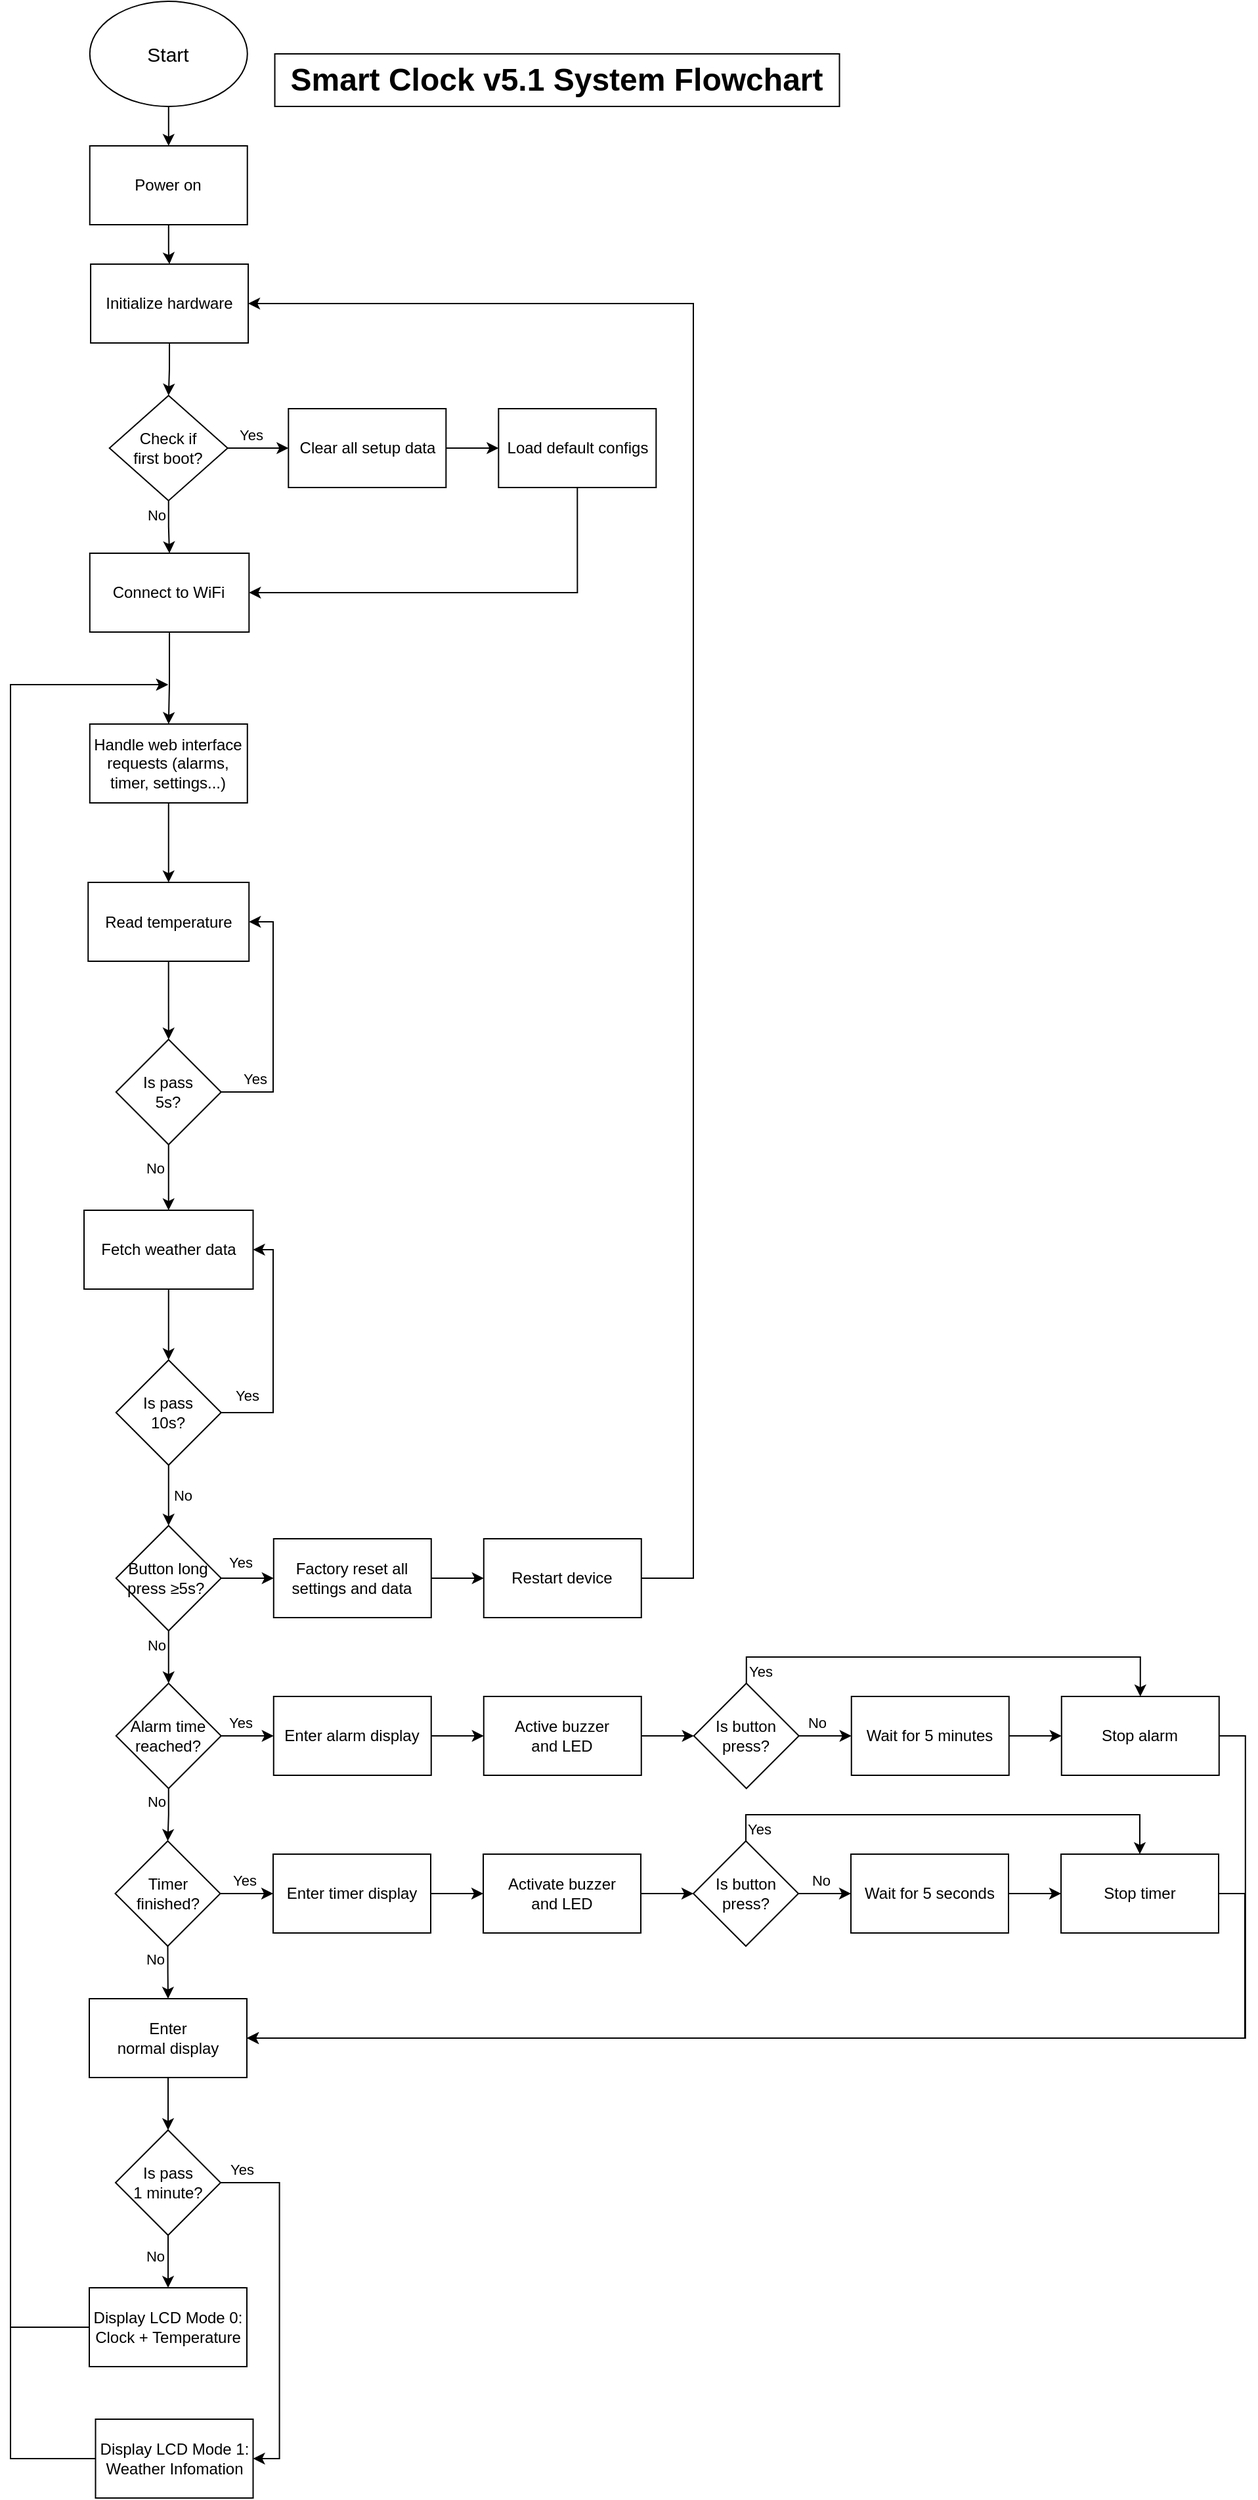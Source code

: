 <mxfile version="28.0.6">
  <diagram id="W_tIODRFpuCjmkMrIx5c" name="Trang-1">
    <mxGraphModel dx="1226" dy="-102" grid="1" gridSize="10" guides="1" tooltips="1" connect="1" arrows="1" fold="1" page="1" pageScale="1" pageWidth="1169" pageHeight="827" background="none" math="0" shadow="0">
      <root>
        <mxCell id="0" />
        <mxCell id="1" parent="0" />
        <mxCell id="GLhe2Kuq0IlxSYnBa73q-52" value="" style="edgeStyle=orthogonalEdgeStyle;rounded=0;orthogonalLoop=1;jettySize=auto;html=1;" parent="1" source="GLhe2Kuq0IlxSYnBa73q-1" target="GLhe2Kuq0IlxSYnBa73q-2" edge="1">
          <mxGeometry relative="1" as="geometry" />
        </mxCell>
        <mxCell id="GLhe2Kuq0IlxSYnBa73q-1" value="&lt;font style=&quot;font-size: 15px;&quot;&gt;Start&lt;/font&gt;" style="ellipse;whiteSpace=wrap;html=1;strokeWidth=1;" parent="1" vertex="1">
          <mxGeometry x="220.39" y="1420" width="120" height="80" as="geometry" />
        </mxCell>
        <mxCell id="Title-1" value="&lt;font style=&quot;font-size: 24px;&quot;&gt;Smart Clock v5.1 System Flowchart&lt;/font&gt;" style="rounded=0;whiteSpace=wrap;html=1;fillColor=#FFFFFF;strokeColor=#000000;fontSize=16;fontStyle=1;" parent="1" vertex="1">
          <mxGeometry x="361.27" y="1460" width="430" height="40" as="geometry" />
        </mxCell>
        <mxCell id="GLhe2Kuq0IlxSYnBa73q-53" value="" style="edgeStyle=orthogonalEdgeStyle;rounded=0;orthogonalLoop=1;jettySize=auto;html=1;entryX=0.5;entryY=0;entryDx=0;entryDy=0;" parent="1" source="GLhe2Kuq0IlxSYnBa73q-2" target="GLhe2Kuq0IlxSYnBa73q-5" edge="1">
          <mxGeometry relative="1" as="geometry" />
        </mxCell>
        <mxCell id="GLhe2Kuq0IlxSYnBa73q-2" value="Power on" style="rounded=0;whiteSpace=wrap;html=1;strokeWidth=1;" parent="1" vertex="1">
          <mxGeometry x="220.37" y="1530" width="120" height="60" as="geometry" />
        </mxCell>
        <mxCell id="xMWZw9OLZXF2lSfb2o35-5" style="edgeStyle=orthogonalEdgeStyle;rounded=0;orthogonalLoop=1;jettySize=auto;html=1;exitX=1;exitY=0.5;exitDx=0;exitDy=0;entryX=0;entryY=0.5;entryDx=0;entryDy=0;" parent="1" source="GLhe2Kuq0IlxSYnBa73q-3" target="GLhe2Kuq0IlxSYnBa73q-7" edge="1">
          <mxGeometry relative="1" as="geometry" />
        </mxCell>
        <mxCell id="GLhe2Kuq0IlxSYnBa73q-3" value="Clear all setup data" style="rounded=0;whiteSpace=wrap;html=1;strokeWidth=1;" parent="1" vertex="1">
          <mxGeometry x="371.66" y="1730" width="120" height="60" as="geometry" />
        </mxCell>
        <mxCell id="GLhe2Kuq0IlxSYnBa73q-54" value="" style="edgeStyle=orthogonalEdgeStyle;rounded=0;orthogonalLoop=1;jettySize=auto;html=1;" parent="1" source="GLhe2Kuq0IlxSYnBa73q-4" target="GLhe2Kuq0IlxSYnBa73q-3" edge="1">
          <mxGeometry relative="1" as="geometry" />
        </mxCell>
        <mxCell id="GLhe2Kuq0IlxSYnBa73q-58" value="Yes" style="edgeLabel;html=1;align=center;verticalAlign=middle;resizable=0;points=[];" parent="GLhe2Kuq0IlxSYnBa73q-54" vertex="1" connectable="0">
          <mxGeometry x="-0.192" y="1" relative="1" as="geometry">
            <mxPoint x="-1" y="-9" as="offset" />
          </mxGeometry>
        </mxCell>
        <mxCell id="8kBhJZ6nKaIt0Slx5SDv-23" style="edgeStyle=orthogonalEdgeStyle;rounded=0;orthogonalLoop=1;jettySize=auto;html=1;exitX=0.5;exitY=1;exitDx=0;exitDy=0;entryX=0.5;entryY=0;entryDx=0;entryDy=0;" parent="1" source="GLhe2Kuq0IlxSYnBa73q-4" target="GLhe2Kuq0IlxSYnBa73q-6" edge="1">
          <mxGeometry relative="1" as="geometry" />
        </mxCell>
        <mxCell id="8kBhJZ6nKaIt0Slx5SDv-24" value="No" style="edgeLabel;html=1;align=center;verticalAlign=middle;resizable=0;points=[];" parent="8kBhJZ6nKaIt0Slx5SDv-23" vertex="1" connectable="0">
          <mxGeometry x="-0.513" relative="1" as="geometry">
            <mxPoint x="-10" y="1" as="offset" />
          </mxGeometry>
        </mxCell>
        <mxCell id="GLhe2Kuq0IlxSYnBa73q-4" value="&lt;div&gt;Check if &lt;br&gt;first boot?&lt;/div&gt;" style="rhombus;whiteSpace=wrap;html=1;strokeWidth=1;" parent="1" vertex="1">
          <mxGeometry x="235.37" y="1720" width="90" height="80" as="geometry" />
        </mxCell>
        <mxCell id="xMWZw9OLZXF2lSfb2o35-1" style="edgeStyle=orthogonalEdgeStyle;rounded=0;orthogonalLoop=1;jettySize=auto;html=1;exitX=0.5;exitY=1;exitDx=0;exitDy=0;entryX=0.5;entryY=0;entryDx=0;entryDy=0;" parent="1" source="GLhe2Kuq0IlxSYnBa73q-5" target="GLhe2Kuq0IlxSYnBa73q-4" edge="1">
          <mxGeometry relative="1" as="geometry" />
        </mxCell>
        <mxCell id="GLhe2Kuq0IlxSYnBa73q-5" value="Initialize hardware" style="rounded=0;whiteSpace=wrap;html=1;strokeWidth=1;" parent="1" vertex="1">
          <mxGeometry x="221.03" y="1620" width="120" height="60" as="geometry" />
        </mxCell>
        <mxCell id="SUTFR2zM2bvKNuC7jZMP-5" style="edgeStyle=orthogonalEdgeStyle;rounded=0;orthogonalLoop=1;jettySize=auto;html=1;exitX=0.5;exitY=1;exitDx=0;exitDy=0;entryX=0.5;entryY=0;entryDx=0;entryDy=0;" edge="1" parent="1" source="GLhe2Kuq0IlxSYnBa73q-6" target="GLhe2Kuq0IlxSYnBa73q-14">
          <mxGeometry relative="1" as="geometry">
            <Array as="points">
              <mxPoint x="281" y="1940" />
              <mxPoint x="280" y="1940" />
            </Array>
          </mxGeometry>
        </mxCell>
        <mxCell id="GLhe2Kuq0IlxSYnBa73q-6" value="Connect to WiFi" style="rounded=0;whiteSpace=wrap;html=1;strokeWidth=1;" parent="1" vertex="1">
          <mxGeometry x="220.39" y="1840" width="121.27" height="60" as="geometry" />
        </mxCell>
        <mxCell id="8kBhJZ6nKaIt0Slx5SDv-79" style="edgeStyle=orthogonalEdgeStyle;rounded=0;orthogonalLoop=1;jettySize=auto;html=1;exitX=0.5;exitY=1;exitDx=0;exitDy=0;entryX=1;entryY=0.5;entryDx=0;entryDy=0;" parent="1" source="GLhe2Kuq0IlxSYnBa73q-7" target="GLhe2Kuq0IlxSYnBa73q-6" edge="1">
          <mxGeometry relative="1" as="geometry" />
        </mxCell>
        <mxCell id="GLhe2Kuq0IlxSYnBa73q-7" value="Load default configs" style="rounded=0;whiteSpace=wrap;html=1;strokeWidth=1;" parent="1" vertex="1">
          <mxGeometry x="531.66" y="1730" width="120" height="60" as="geometry" />
        </mxCell>
        <mxCell id="8kBhJZ6nKaIt0Slx5SDv-30" value="" style="edgeStyle=orthogonalEdgeStyle;rounded=0;orthogonalLoop=1;jettySize=auto;html=1;" parent="1" source="GLhe2Kuq0IlxSYnBa73q-11" target="8kBhJZ6nKaIt0Slx5SDv-29" edge="1">
          <mxGeometry relative="1" as="geometry" />
        </mxCell>
        <mxCell id="GLhe2Kuq0IlxSYnBa73q-11" value="Read temperature" style="rounded=0;whiteSpace=wrap;html=1;strokeWidth=1;" parent="1" vertex="1">
          <mxGeometry x="219.12" y="2090.5" width="122.5" height="60" as="geometry" />
        </mxCell>
        <mxCell id="8kBhJZ6nKaIt0Slx5SDv-36" value="" style="edgeStyle=orthogonalEdgeStyle;rounded=0;orthogonalLoop=1;jettySize=auto;html=1;" parent="1" source="GLhe2Kuq0IlxSYnBa73q-13" target="8kBhJZ6nKaIt0Slx5SDv-35" edge="1">
          <mxGeometry relative="1" as="geometry" />
        </mxCell>
        <mxCell id="GLhe2Kuq0IlxSYnBa73q-13" value="Fetch weather data" style="rounded=0;whiteSpace=wrap;html=1;" parent="1" vertex="1">
          <mxGeometry x="216" y="2340" width="128.75" height="60" as="geometry" />
        </mxCell>
        <mxCell id="GZuMhr4VgQg-RMSn4dlr-65" style="edgeStyle=orthogonalEdgeStyle;rounded=0;orthogonalLoop=1;jettySize=auto;html=1;exitX=0.5;exitY=1;exitDx=0;exitDy=0;entryX=0.5;entryY=0;entryDx=0;entryDy=0;" parent="1" source="GLhe2Kuq0IlxSYnBa73q-14" target="GLhe2Kuq0IlxSYnBa73q-11" edge="1">
          <mxGeometry relative="1" as="geometry" />
        </mxCell>
        <mxCell id="GLhe2Kuq0IlxSYnBa73q-14" value="Handle web interface requests (alarms, timer, settings...)" style="rounded=0;whiteSpace=wrap;html=1;" parent="1" vertex="1">
          <mxGeometry x="220.39" y="1970" width="120" height="60" as="geometry" />
        </mxCell>
        <mxCell id="GLhe2Kuq0IlxSYnBa73q-80" value="" style="edgeStyle=orthogonalEdgeStyle;rounded=0;orthogonalLoop=1;jettySize=auto;html=1;entryX=0.5;entryY=0;entryDx=0;entryDy=0;exitX=0.5;exitY=1;exitDx=0;exitDy=0;" parent="1" source="8kBhJZ6nKaIt0Slx5SDv-35" target="GLhe2Kuq0IlxSYnBa73q-109" edge="1">
          <mxGeometry relative="1" as="geometry">
            <mxPoint x="220" y="1710" as="targetPoint" />
            <mxPoint x="231.333" y="1660" as="sourcePoint" />
          </mxGeometry>
        </mxCell>
        <mxCell id="8kBhJZ6nKaIt0Slx5SDv-41" value="No" style="edgeLabel;html=1;align=center;verticalAlign=middle;resizable=0;points=[];" parent="GLhe2Kuq0IlxSYnBa73q-80" vertex="1" connectable="0">
          <mxGeometry x="-0.286" y="3" relative="1" as="geometry">
            <mxPoint x="7" y="6" as="offset" />
          </mxGeometry>
        </mxCell>
        <mxCell id="GLhe2Kuq0IlxSYnBa73q-112" value="" style="edgeStyle=orthogonalEdgeStyle;rounded=0;orthogonalLoop=1;jettySize=auto;html=1;" parent="1" source="GLhe2Kuq0IlxSYnBa73q-31" target="GLhe2Kuq0IlxSYnBa73q-32" edge="1">
          <mxGeometry relative="1" as="geometry" />
        </mxCell>
        <mxCell id="GLhe2Kuq0IlxSYnBa73q-31" value="Factory reset all settings and data" style="rounded=0;whiteSpace=wrap;html=1;" parent="1" vertex="1">
          <mxGeometry x="360.39" y="2590" width="120" height="60" as="geometry" />
        </mxCell>
        <mxCell id="GZuMhr4VgQg-RMSn4dlr-63" style="edgeStyle=orthogonalEdgeStyle;rounded=0;orthogonalLoop=1;jettySize=auto;html=1;exitX=1;exitY=0.5;exitDx=0;exitDy=0;entryX=1;entryY=0.5;entryDx=0;entryDy=0;" parent="1" source="GLhe2Kuq0IlxSYnBa73q-32" target="GLhe2Kuq0IlxSYnBa73q-5" edge="1">
          <mxGeometry relative="1" as="geometry">
            <mxPoint x="680" y="2500" as="targetPoint" />
            <Array as="points">
              <mxPoint x="680" y="2620" />
              <mxPoint x="680" y="1650" />
            </Array>
          </mxGeometry>
        </mxCell>
        <mxCell id="GLhe2Kuq0IlxSYnBa73q-32" value="Restart device" style="rounded=0;whiteSpace=wrap;html=1;" parent="1" vertex="1">
          <mxGeometry x="520.39" y="2590" width="120" height="60" as="geometry" />
        </mxCell>
        <mxCell id="GLhe2Kuq0IlxSYnBa73q-118" value="" style="edgeStyle=orthogonalEdgeStyle;rounded=0;orthogonalLoop=1;jettySize=auto;html=1;" parent="1" source="GLhe2Kuq0IlxSYnBa73q-35" target="GLhe2Kuq0IlxSYnBa73q-36" edge="1">
          <mxGeometry relative="1" as="geometry" />
        </mxCell>
        <mxCell id="GLhe2Kuq0IlxSYnBa73q-35" value="Enter alarm display" style="rounded=0;whiteSpace=wrap;html=1;" parent="1" vertex="1">
          <mxGeometry x="360.38" y="2710" width="120" height="60" as="geometry" />
        </mxCell>
        <mxCell id="8kBhJZ6nKaIt0Slx5SDv-2" value="" style="edgeStyle=orthogonalEdgeStyle;rounded=0;orthogonalLoop=1;jettySize=auto;html=1;" parent="1" source="GLhe2Kuq0IlxSYnBa73q-36" target="8kBhJZ6nKaIt0Slx5SDv-1" edge="1">
          <mxGeometry relative="1" as="geometry" />
        </mxCell>
        <mxCell id="GLhe2Kuq0IlxSYnBa73q-36" value="Active buzzer &lt;br&gt;and LED" style="rounded=0;whiteSpace=wrap;html=1;" parent="1" vertex="1">
          <mxGeometry x="520.38" y="2710" width="120" height="60" as="geometry" />
        </mxCell>
        <mxCell id="8kBhJZ6nKaIt0Slx5SDv-72" style="edgeStyle=orthogonalEdgeStyle;rounded=0;orthogonalLoop=1;jettySize=auto;html=1;exitX=1;exitY=0.5;exitDx=0;exitDy=0;entryX=1;entryY=0.5;entryDx=0;entryDy=0;" parent="1" source="GLhe2Kuq0IlxSYnBa73q-38" target="GLhe2Kuq0IlxSYnBa73q-44" edge="1">
          <mxGeometry relative="1" as="geometry" />
        </mxCell>
        <mxCell id="GLhe2Kuq0IlxSYnBa73q-38" value="Stop alarm" style="rounded=0;whiteSpace=wrap;html=1;" parent="1" vertex="1">
          <mxGeometry x="960.38" y="2710" width="120" height="60" as="geometry" />
        </mxCell>
        <mxCell id="GLhe2Kuq0IlxSYnBa73q-128" value="" style="edgeStyle=orthogonalEdgeStyle;rounded=0;orthogonalLoop=1;jettySize=auto;html=1;" parent="1" source="GLhe2Kuq0IlxSYnBa73q-41" target="GLhe2Kuq0IlxSYnBa73q-42" edge="1">
          <mxGeometry relative="1" as="geometry" />
        </mxCell>
        <mxCell id="GLhe2Kuq0IlxSYnBa73q-41" value="Enter&amp;nbsp;&lt;span style=&quot;background-color: transparent; color: light-dark(rgb(0, 0, 0), rgb(255, 255, 255));&quot;&gt;timer display&lt;/span&gt;" style="rounded=0;whiteSpace=wrap;html=1;" parent="1" vertex="1">
          <mxGeometry x="360" y="2830" width="120" height="60" as="geometry" />
        </mxCell>
        <mxCell id="8kBhJZ6nKaIt0Slx5SDv-13" value="" style="edgeStyle=orthogonalEdgeStyle;rounded=0;orthogonalLoop=1;jettySize=auto;html=1;" parent="1" source="GLhe2Kuq0IlxSYnBa73q-42" target="8kBhJZ6nKaIt0Slx5SDv-12" edge="1">
          <mxGeometry relative="1" as="geometry" />
        </mxCell>
        <mxCell id="GLhe2Kuq0IlxSYnBa73q-42" value="Activate buzzer &lt;br&gt;and LED" style="rounded=0;whiteSpace=wrap;html=1;" parent="1" vertex="1">
          <mxGeometry x="520" y="2830" width="120" height="60" as="geometry" />
        </mxCell>
        <mxCell id="8kBhJZ6nKaIt0Slx5SDv-68" style="edgeStyle=orthogonalEdgeStyle;rounded=0;orthogonalLoop=1;jettySize=auto;html=1;exitX=0.5;exitY=1;exitDx=0;exitDy=0;entryX=0.5;entryY=0;entryDx=0;entryDy=0;" parent="1" source="GLhe2Kuq0IlxSYnBa73q-44" target="8kBhJZ6nKaIt0Slx5SDv-48" edge="1">
          <mxGeometry relative="1" as="geometry" />
        </mxCell>
        <mxCell id="GLhe2Kuq0IlxSYnBa73q-44" value="Enter &lt;br&gt;normal display" style="rounded=0;whiteSpace=wrap;html=1;" parent="1" vertex="1">
          <mxGeometry x="220" y="2940" width="120" height="60" as="geometry" />
        </mxCell>
        <mxCell id="GLhe2Kuq0IlxSYnBa73q-134" value="" style="edgeStyle=orthogonalEdgeStyle;rounded=0;orthogonalLoop=1;jettySize=auto;html=1;" parent="1" edge="1">
          <mxGeometry relative="1" as="geometry">
            <mxPoint x="480" y="3080" as="sourcePoint" />
          </mxGeometry>
        </mxCell>
        <mxCell id="GLhe2Kuq0IlxSYnBa73q-135" value="" style="edgeStyle=orthogonalEdgeStyle;rounded=0;orthogonalLoop=1;jettySize=auto;html=1;" parent="1" edge="1">
          <mxGeometry relative="1" as="geometry">
            <mxPoint x="640" y="3080" as="sourcePoint" />
          </mxGeometry>
        </mxCell>
        <mxCell id="ButtonInterrupt-Edge1" value="" style="edgeStyle=orthogonalEdgeStyle;rounded=0;orthogonalLoop=1;jettySize=auto;html=1;strokeColor=#d6b656;" parent="1" edge="1">
          <mxGeometry relative="1" as="geometry">
            <mxPoint x="470" y="1810" as="sourcePoint" />
          </mxGeometry>
        </mxCell>
        <mxCell id="ButtonInterrupt-Edge2" value="" style="edgeStyle=orthogonalEdgeStyle;rounded=0;orthogonalLoop=1;jettySize=auto;html=1;strokeColor=#d6b656;" parent="1" edge="1">
          <mxGeometry relative="1" as="geometry">
            <mxPoint x="470" y="1860" as="sourcePoint" />
          </mxGeometry>
        </mxCell>
        <mxCell id="GLhe2Kuq0IlxSYnBa73q-110" value="" style="edgeStyle=orthogonalEdgeStyle;rounded=0;orthogonalLoop=1;jettySize=auto;html=1;exitX=1;exitY=0.5;exitDx=0;exitDy=0;" parent="1" source="GLhe2Kuq0IlxSYnBa73q-109" target="GLhe2Kuq0IlxSYnBa73q-31" edge="1">
          <mxGeometry relative="1" as="geometry">
            <mxPoint x="150" y="2481" as="sourcePoint" />
          </mxGeometry>
        </mxCell>
        <mxCell id="GLhe2Kuq0IlxSYnBa73q-111" value="Yes" style="edgeLabel;html=1;align=center;verticalAlign=middle;resizable=0;points=[];" parent="GLhe2Kuq0IlxSYnBa73q-110" vertex="1" connectable="0">
          <mxGeometry x="-0.263" y="1" relative="1" as="geometry">
            <mxPoint y="-11" as="offset" />
          </mxGeometry>
        </mxCell>
        <mxCell id="GZuMhr4VgQg-RMSn4dlr-56" style="edgeStyle=orthogonalEdgeStyle;rounded=0;orthogonalLoop=1;jettySize=auto;html=1;exitX=0.5;exitY=1;exitDx=0;exitDy=0;entryX=0.5;entryY=0;entryDx=0;entryDy=0;" parent="1" source="GLhe2Kuq0IlxSYnBa73q-109" target="GLhe2Kuq0IlxSYnBa73q-116" edge="1">
          <mxGeometry relative="1" as="geometry" />
        </mxCell>
        <mxCell id="GZuMhr4VgQg-RMSn4dlr-57" value="No" style="edgeLabel;html=1;align=center;verticalAlign=middle;resizable=0;points=[];" parent="GZuMhr4VgQg-RMSn4dlr-56" vertex="1" connectable="0">
          <mxGeometry x="-0.267" y="-1" relative="1" as="geometry">
            <mxPoint x="-9" y="-4" as="offset" />
          </mxGeometry>
        </mxCell>
        <mxCell id="GLhe2Kuq0IlxSYnBa73q-109" value="Button long press&amp;nbsp;≥5s?&amp;nbsp;" style="rhombus;whiteSpace=wrap;html=1;" parent="1" vertex="1">
          <mxGeometry x="240.39" y="2580" width="80" height="80" as="geometry" />
        </mxCell>
        <mxCell id="GLhe2Kuq0IlxSYnBa73q-117" value="" style="edgeStyle=orthogonalEdgeStyle;rounded=0;orthogonalLoop=1;jettySize=auto;html=1;" parent="1" source="GLhe2Kuq0IlxSYnBa73q-116" target="GLhe2Kuq0IlxSYnBa73q-35" edge="1">
          <mxGeometry relative="1" as="geometry" />
        </mxCell>
        <mxCell id="GLhe2Kuq0IlxSYnBa73q-123" value="Yes" style="edgeLabel;html=1;align=center;verticalAlign=middle;resizable=0;points=[];" parent="GLhe2Kuq0IlxSYnBa73q-117" vertex="1" connectable="0">
          <mxGeometry x="-0.2" y="-1" relative="1" as="geometry">
            <mxPoint x="-2" y="-11" as="offset" />
          </mxGeometry>
        </mxCell>
        <mxCell id="GLhe2Kuq0IlxSYnBa73q-124" style="edgeStyle=orthogonalEdgeStyle;rounded=0;orthogonalLoop=1;jettySize=auto;html=1;exitX=0.5;exitY=1;exitDx=0;exitDy=0;entryX=0.5;entryY=0;entryDx=0;entryDy=0;" parent="1" source="GLhe2Kuq0IlxSYnBa73q-116" target="GLhe2Kuq0IlxSYnBa73q-125" edge="1">
          <mxGeometry relative="1" as="geometry">
            <mxPoint x="280" y="2820" as="targetPoint" />
            <Array as="points" />
          </mxGeometry>
        </mxCell>
        <mxCell id="GLhe2Kuq0IlxSYnBa73q-143" value="No" style="edgeLabel;html=1;align=center;verticalAlign=middle;resizable=0;points=[];" parent="GLhe2Kuq0IlxSYnBa73q-124" vertex="1" connectable="0">
          <mxGeometry x="-0.948" y="4" relative="1" as="geometry">
            <mxPoint x="-14" y="9" as="offset" />
          </mxGeometry>
        </mxCell>
        <mxCell id="GLhe2Kuq0IlxSYnBa73q-116" value="Alarm time reached?" style="rhombus;whiteSpace=wrap;html=1;" parent="1" vertex="1">
          <mxGeometry x="240.38" y="2700" width="80" height="80" as="geometry" />
        </mxCell>
        <mxCell id="GLhe2Kuq0IlxSYnBa73q-126" value="" style="edgeStyle=orthogonalEdgeStyle;rounded=0;orthogonalLoop=1;jettySize=auto;html=1;" parent="1" source="GLhe2Kuq0IlxSYnBa73q-125" target="GLhe2Kuq0IlxSYnBa73q-41" edge="1">
          <mxGeometry relative="1" as="geometry" />
        </mxCell>
        <mxCell id="GLhe2Kuq0IlxSYnBa73q-127" value="Yes" style="edgeLabel;html=1;align=center;verticalAlign=middle;resizable=0;points=[];" parent="GLhe2Kuq0IlxSYnBa73q-126" vertex="1" connectable="0">
          <mxGeometry x="-0.4" relative="1" as="geometry">
            <mxPoint x="6" y="-10" as="offset" />
          </mxGeometry>
        </mxCell>
        <mxCell id="8kBhJZ6nKaIt0Slx5SDv-69" style="edgeStyle=orthogonalEdgeStyle;rounded=0;orthogonalLoop=1;jettySize=auto;html=1;exitX=0.5;exitY=1;exitDx=0;exitDy=0;entryX=0.5;entryY=0;entryDx=0;entryDy=0;" parent="1" source="GLhe2Kuq0IlxSYnBa73q-125" target="GLhe2Kuq0IlxSYnBa73q-44" edge="1">
          <mxGeometry relative="1" as="geometry" />
        </mxCell>
        <mxCell id="8kBhJZ6nKaIt0Slx5SDv-78" value="No" style="edgeLabel;html=1;align=center;verticalAlign=middle;resizable=0;points=[];" parent="8kBhJZ6nKaIt0Slx5SDv-69" vertex="1" connectable="0">
          <mxGeometry x="-0.164" relative="1" as="geometry">
            <mxPoint x="-10" y="-7" as="offset" />
          </mxGeometry>
        </mxCell>
        <mxCell id="GLhe2Kuq0IlxSYnBa73q-125" value="Timer finished?" style="rhombus;whiteSpace=wrap;html=1;" parent="1" vertex="1">
          <mxGeometry x="239.75" y="2820" width="80" height="80" as="geometry" />
        </mxCell>
        <mxCell id="GLhe2Kuq0IlxSYnBa73q-137" style="edgeStyle=orthogonalEdgeStyle;rounded=0;orthogonalLoop=1;jettySize=auto;html=1;exitX=1;exitY=0.5;exitDx=0;exitDy=0;entryX=0;entryY=0.5;entryDx=0;entryDy=0;" parent="1" edge="1">
          <mxGeometry relative="1" as="geometry">
            <mxPoint x="320" y="3080" as="sourcePoint" />
          </mxGeometry>
        </mxCell>
        <mxCell id="GLhe2Kuq0IlxSYnBa73q-138" value="Yes" style="edgeLabel;html=1;align=center;verticalAlign=middle;resizable=0;points=[];" parent="GLhe2Kuq0IlxSYnBa73q-137" vertex="1" connectable="0">
          <mxGeometry x="-0.438" y="-1" relative="1" as="geometry">
            <mxPoint x="7" y="-11" as="offset" />
          </mxGeometry>
        </mxCell>
        <mxCell id="8kBhJZ6nKaIt0Slx5SDv-26" value="" style="edgeStyle=orthogonalEdgeStyle;rounded=0;orthogonalLoop=1;jettySize=auto;html=1;entryX=-0.062;entryY=0.366;entryDx=0;entryDy=0;exitX=0;exitY=0.5;exitDx=0;exitDy=0;entryPerimeter=0;" parent="1" source="8kBhJZ6nKaIt0Slx5SDv-50" edge="1">
          <mxGeometry relative="1" as="geometry">
            <mxPoint x="40" y="3230" as="sourcePoint" />
            <Array as="points">
              <mxPoint x="160" y="3290" />
              <mxPoint x="160" y="1940" />
            </Array>
            <mxPoint x="280" y="1940" as="targetPoint" />
          </mxGeometry>
        </mxCell>
        <mxCell id="8kBhJZ6nKaIt0Slx5SDv-7" value="" style="edgeStyle=orthogonalEdgeStyle;rounded=0;orthogonalLoop=1;jettySize=auto;html=1;" parent="1" source="8kBhJZ6nKaIt0Slx5SDv-1" target="8kBhJZ6nKaIt0Slx5SDv-5" edge="1">
          <mxGeometry relative="1" as="geometry" />
        </mxCell>
        <mxCell id="8kBhJZ6nKaIt0Slx5SDv-11" value="No" style="edgeLabel;html=1;align=center;verticalAlign=middle;resizable=0;points=[];" parent="8kBhJZ6nKaIt0Slx5SDv-7" vertex="1" connectable="0">
          <mxGeometry x="-0.33" y="4" relative="1" as="geometry">
            <mxPoint y="-6" as="offset" />
          </mxGeometry>
        </mxCell>
        <mxCell id="8kBhJZ6nKaIt0Slx5SDv-9" style="edgeStyle=orthogonalEdgeStyle;rounded=0;orthogonalLoop=1;jettySize=auto;html=1;exitX=0.5;exitY=0;exitDx=0;exitDy=0;entryX=0.5;entryY=0;entryDx=0;entryDy=0;" parent="1" source="8kBhJZ6nKaIt0Slx5SDv-1" target="GLhe2Kuq0IlxSYnBa73q-38" edge="1">
          <mxGeometry relative="1" as="geometry">
            <Array as="points">
              <mxPoint x="720" y="2680" />
              <mxPoint x="1020" y="2680" />
            </Array>
          </mxGeometry>
        </mxCell>
        <mxCell id="8kBhJZ6nKaIt0Slx5SDv-10" value="Yes" style="edgeLabel;html=1;align=center;verticalAlign=middle;resizable=0;points=[];" parent="8kBhJZ6nKaIt0Slx5SDv-9" vertex="1" connectable="0">
          <mxGeometry x="-0.931" y="3" relative="1" as="geometry">
            <mxPoint x="13" y="3" as="offset" />
          </mxGeometry>
        </mxCell>
        <mxCell id="8kBhJZ6nKaIt0Slx5SDv-1" value="Is button press?" style="rhombus;whiteSpace=wrap;html=1;rounded=0;" parent="1" vertex="1">
          <mxGeometry x="680.38" y="2700" width="80" height="80" as="geometry" />
        </mxCell>
        <mxCell id="8kBhJZ6nKaIt0Slx5SDv-8" value="" style="edgeStyle=orthogonalEdgeStyle;rounded=0;orthogonalLoop=1;jettySize=auto;html=1;" parent="1" source="8kBhJZ6nKaIt0Slx5SDv-5" target="GLhe2Kuq0IlxSYnBa73q-38" edge="1">
          <mxGeometry relative="1" as="geometry" />
        </mxCell>
        <mxCell id="8kBhJZ6nKaIt0Slx5SDv-5" value="Wait for 5 minutes" style="rounded=0;whiteSpace=wrap;html=1;" parent="1" vertex="1">
          <mxGeometry x="800.38" y="2710" width="120" height="60" as="geometry" />
        </mxCell>
        <mxCell id="8kBhJZ6nKaIt0Slx5SDv-15" value="" style="edgeStyle=orthogonalEdgeStyle;rounded=0;orthogonalLoop=1;jettySize=auto;html=1;" parent="1" source="8kBhJZ6nKaIt0Slx5SDv-12" target="8kBhJZ6nKaIt0Slx5SDv-14" edge="1">
          <mxGeometry relative="1" as="geometry" />
        </mxCell>
        <mxCell id="8kBhJZ6nKaIt0Slx5SDv-21" value="No" style="edgeLabel;html=1;align=center;verticalAlign=middle;resizable=0;points=[];" parent="8kBhJZ6nKaIt0Slx5SDv-15" vertex="1" connectable="0">
          <mxGeometry x="-0.18" relative="1" as="geometry">
            <mxPoint y="-10" as="offset" />
          </mxGeometry>
        </mxCell>
        <mxCell id="8kBhJZ6nKaIt0Slx5SDv-19" style="edgeStyle=orthogonalEdgeStyle;rounded=0;orthogonalLoop=1;jettySize=auto;html=1;exitX=0.5;exitY=0;exitDx=0;exitDy=0;entryX=0.5;entryY=0;entryDx=0;entryDy=0;" parent="1" source="8kBhJZ6nKaIt0Slx5SDv-12" target="8kBhJZ6nKaIt0Slx5SDv-16" edge="1">
          <mxGeometry relative="1" as="geometry">
            <Array as="points">
              <mxPoint x="720" y="2800" />
              <mxPoint x="1020" y="2800" />
            </Array>
          </mxGeometry>
        </mxCell>
        <mxCell id="8kBhJZ6nKaIt0Slx5SDv-20" value="Yes" style="edgeLabel;html=1;align=center;verticalAlign=middle;resizable=0;points=[];" parent="8kBhJZ6nKaIt0Slx5SDv-19" vertex="1" connectable="0">
          <mxGeometry x="-0.915" y="-1" relative="1" as="geometry">
            <mxPoint x="9" y="6" as="offset" />
          </mxGeometry>
        </mxCell>
        <mxCell id="8kBhJZ6nKaIt0Slx5SDv-12" value="Is button press?" style="rhombus;whiteSpace=wrap;html=1;rounded=0;" parent="1" vertex="1">
          <mxGeometry x="680" y="2820" width="80" height="80" as="geometry" />
        </mxCell>
        <mxCell id="8kBhJZ6nKaIt0Slx5SDv-17" value="" style="edgeStyle=orthogonalEdgeStyle;rounded=0;orthogonalLoop=1;jettySize=auto;html=1;" parent="1" source="8kBhJZ6nKaIt0Slx5SDv-14" target="8kBhJZ6nKaIt0Slx5SDv-16" edge="1">
          <mxGeometry relative="1" as="geometry" />
        </mxCell>
        <mxCell id="8kBhJZ6nKaIt0Slx5SDv-14" value="Wait for 5 seconds" style="whiteSpace=wrap;html=1;rounded=0;" parent="1" vertex="1">
          <mxGeometry x="800" y="2830" width="120" height="60" as="geometry" />
        </mxCell>
        <mxCell id="8kBhJZ6nKaIt0Slx5SDv-70" style="edgeStyle=orthogonalEdgeStyle;rounded=0;orthogonalLoop=1;jettySize=auto;html=1;exitX=1;exitY=0.5;exitDx=0;exitDy=0;entryX=1;entryY=0.5;entryDx=0;entryDy=0;" parent="1" source="8kBhJZ6nKaIt0Slx5SDv-16" target="GLhe2Kuq0IlxSYnBa73q-44" edge="1">
          <mxGeometry relative="1" as="geometry" />
        </mxCell>
        <mxCell id="8kBhJZ6nKaIt0Slx5SDv-16" value="Stop timer" style="whiteSpace=wrap;html=1;rounded=0;" parent="1" vertex="1">
          <mxGeometry x="960" y="2830" width="120" height="60" as="geometry" />
        </mxCell>
        <mxCell id="8kBhJZ6nKaIt0Slx5SDv-31" style="edgeStyle=orthogonalEdgeStyle;rounded=0;orthogonalLoop=1;jettySize=auto;html=1;exitX=1;exitY=0.5;exitDx=0;exitDy=0;entryX=1;entryY=0.5;entryDx=0;entryDy=0;" parent="1" source="8kBhJZ6nKaIt0Slx5SDv-29" target="GLhe2Kuq0IlxSYnBa73q-11" edge="1">
          <mxGeometry relative="1" as="geometry">
            <Array as="points">
              <mxPoint x="360" y="2250" />
              <mxPoint x="360" y="2121" />
            </Array>
          </mxGeometry>
        </mxCell>
        <mxCell id="8kBhJZ6nKaIt0Slx5SDv-32" value="Yes" style="edgeLabel;html=1;align=center;verticalAlign=middle;resizable=0;points=[];" parent="8kBhJZ6nKaIt0Slx5SDv-31" vertex="1" connectable="0">
          <mxGeometry x="-0.728" y="1" relative="1" as="geometry">
            <mxPoint y="-9" as="offset" />
          </mxGeometry>
        </mxCell>
        <mxCell id="8kBhJZ6nKaIt0Slx5SDv-33" style="edgeStyle=orthogonalEdgeStyle;rounded=0;orthogonalLoop=1;jettySize=auto;html=1;exitX=0.5;exitY=1;exitDx=0;exitDy=0;entryX=0.5;entryY=0;entryDx=0;entryDy=0;" parent="1" source="8kBhJZ6nKaIt0Slx5SDv-29" target="GLhe2Kuq0IlxSYnBa73q-13" edge="1">
          <mxGeometry relative="1" as="geometry" />
        </mxCell>
        <mxCell id="8kBhJZ6nKaIt0Slx5SDv-39" value="No" style="edgeLabel;html=1;align=center;verticalAlign=middle;resizable=0;points=[];" parent="8kBhJZ6nKaIt0Slx5SDv-33" vertex="1" connectable="0">
          <mxGeometry x="-0.283" y="-2" relative="1" as="geometry">
            <mxPoint x="-9" as="offset" />
          </mxGeometry>
        </mxCell>
        <mxCell id="8kBhJZ6nKaIt0Slx5SDv-29" value="Is pass&lt;br&gt;5s?" style="rhombus;whiteSpace=wrap;html=1;rounded=0;strokeWidth=1;" parent="1" vertex="1">
          <mxGeometry x="240.37" y="2210" width="80" height="80" as="geometry" />
        </mxCell>
        <mxCell id="lDU1sBZHc6aSczLGMpa4-1" style="edgeStyle=orthogonalEdgeStyle;rounded=0;orthogonalLoop=1;jettySize=auto;html=1;exitX=1;exitY=0.5;exitDx=0;exitDy=0;entryX=1;entryY=0.5;entryDx=0;entryDy=0;" parent="1" source="8kBhJZ6nKaIt0Slx5SDv-35" target="GLhe2Kuq0IlxSYnBa73q-13" edge="1">
          <mxGeometry relative="1" as="geometry">
            <Array as="points">
              <mxPoint x="360" y="2494" />
              <mxPoint x="360" y="2370" />
            </Array>
          </mxGeometry>
        </mxCell>
        <mxCell id="lDU1sBZHc6aSczLGMpa4-2" value="Yes" style="edgeLabel;html=1;align=center;verticalAlign=middle;resizable=0;points=[];" parent="lDU1sBZHc6aSczLGMpa4-1" vertex="1" connectable="0">
          <mxGeometry x="-0.802" y="1" relative="1" as="geometry">
            <mxPoint x="2" y="-12" as="offset" />
          </mxGeometry>
        </mxCell>
        <mxCell id="8kBhJZ6nKaIt0Slx5SDv-35" value="Is pass &lt;br&gt;10s?" style="rhombus;whiteSpace=wrap;html=1;rounded=0;" parent="1" vertex="1">
          <mxGeometry x="240.385" y="2454" width="80" height="80" as="geometry" />
        </mxCell>
        <mxCell id="8kBhJZ6nKaIt0Slx5SDv-77" style="edgeStyle=orthogonalEdgeStyle;rounded=0;orthogonalLoop=1;jettySize=auto;html=1;exitX=0;exitY=0.5;exitDx=0;exitDy=0;" parent="1" source="8kBhJZ6nKaIt0Slx5SDv-46" edge="1">
          <mxGeometry relative="1" as="geometry">
            <Array as="points">
              <mxPoint x="160" y="3190" />
              <mxPoint x="160" y="1940" />
            </Array>
            <mxPoint x="280" y="1940" as="targetPoint" />
          </mxGeometry>
        </mxCell>
        <mxCell id="8kBhJZ6nKaIt0Slx5SDv-46" value="Display LCD Mode 0:&lt;div&gt;Clock + Temperature&lt;/div&gt;" style="whiteSpace=wrap;html=1;" parent="1" vertex="1">
          <mxGeometry x="220" y="3160" width="120" height="60" as="geometry" />
        </mxCell>
        <mxCell id="8kBhJZ6nKaIt0Slx5SDv-64" style="edgeStyle=orthogonalEdgeStyle;rounded=0;orthogonalLoop=1;jettySize=auto;html=1;exitX=0.5;exitY=1;exitDx=0;exitDy=0;entryX=0.5;entryY=0;entryDx=0;entryDy=0;" parent="1" source="8kBhJZ6nKaIt0Slx5SDv-48" target="8kBhJZ6nKaIt0Slx5SDv-46" edge="1">
          <mxGeometry relative="1" as="geometry" />
        </mxCell>
        <mxCell id="8kBhJZ6nKaIt0Slx5SDv-66" value="No" style="edgeLabel;html=1;align=center;verticalAlign=middle;resizable=0;points=[];" parent="8kBhJZ6nKaIt0Slx5SDv-64" vertex="1" connectable="0">
          <mxGeometry x="-0.228" y="-3" relative="1" as="geometry">
            <mxPoint x="-7" as="offset" />
          </mxGeometry>
        </mxCell>
        <mxCell id="8kBhJZ6nKaIt0Slx5SDv-65" style="edgeStyle=orthogonalEdgeStyle;rounded=0;orthogonalLoop=1;jettySize=auto;html=1;exitX=1;exitY=0.5;exitDx=0;exitDy=0;entryX=1;entryY=0.5;entryDx=0;entryDy=0;" parent="1" source="8kBhJZ6nKaIt0Slx5SDv-48" target="8kBhJZ6nKaIt0Slx5SDv-50" edge="1">
          <mxGeometry relative="1" as="geometry" />
        </mxCell>
        <mxCell id="8kBhJZ6nKaIt0Slx5SDv-67" value="Yes" style="edgeLabel;html=1;align=center;verticalAlign=middle;resizable=0;points=[];" parent="8kBhJZ6nKaIt0Slx5SDv-65" vertex="1" connectable="0">
          <mxGeometry x="-0.868" y="3" relative="1" as="geometry">
            <mxPoint x="-2" y="-7" as="offset" />
          </mxGeometry>
        </mxCell>
        <mxCell id="8kBhJZ6nKaIt0Slx5SDv-48" value="Is pass &lt;br&gt;1 minute?" style="rhombus;whiteSpace=wrap;html=1;" parent="1" vertex="1">
          <mxGeometry x="240" y="3040" width="80" height="80" as="geometry" />
        </mxCell>
        <mxCell id="8kBhJZ6nKaIt0Slx5SDv-50" value="Display LCD Mode 1:&lt;br&gt;Weather Infomation" style="whiteSpace=wrap;html=1;" parent="1" vertex="1">
          <mxGeometry x="224.75" y="3260" width="120" height="60" as="geometry" />
        </mxCell>
      </root>
    </mxGraphModel>
  </diagram>
</mxfile>
